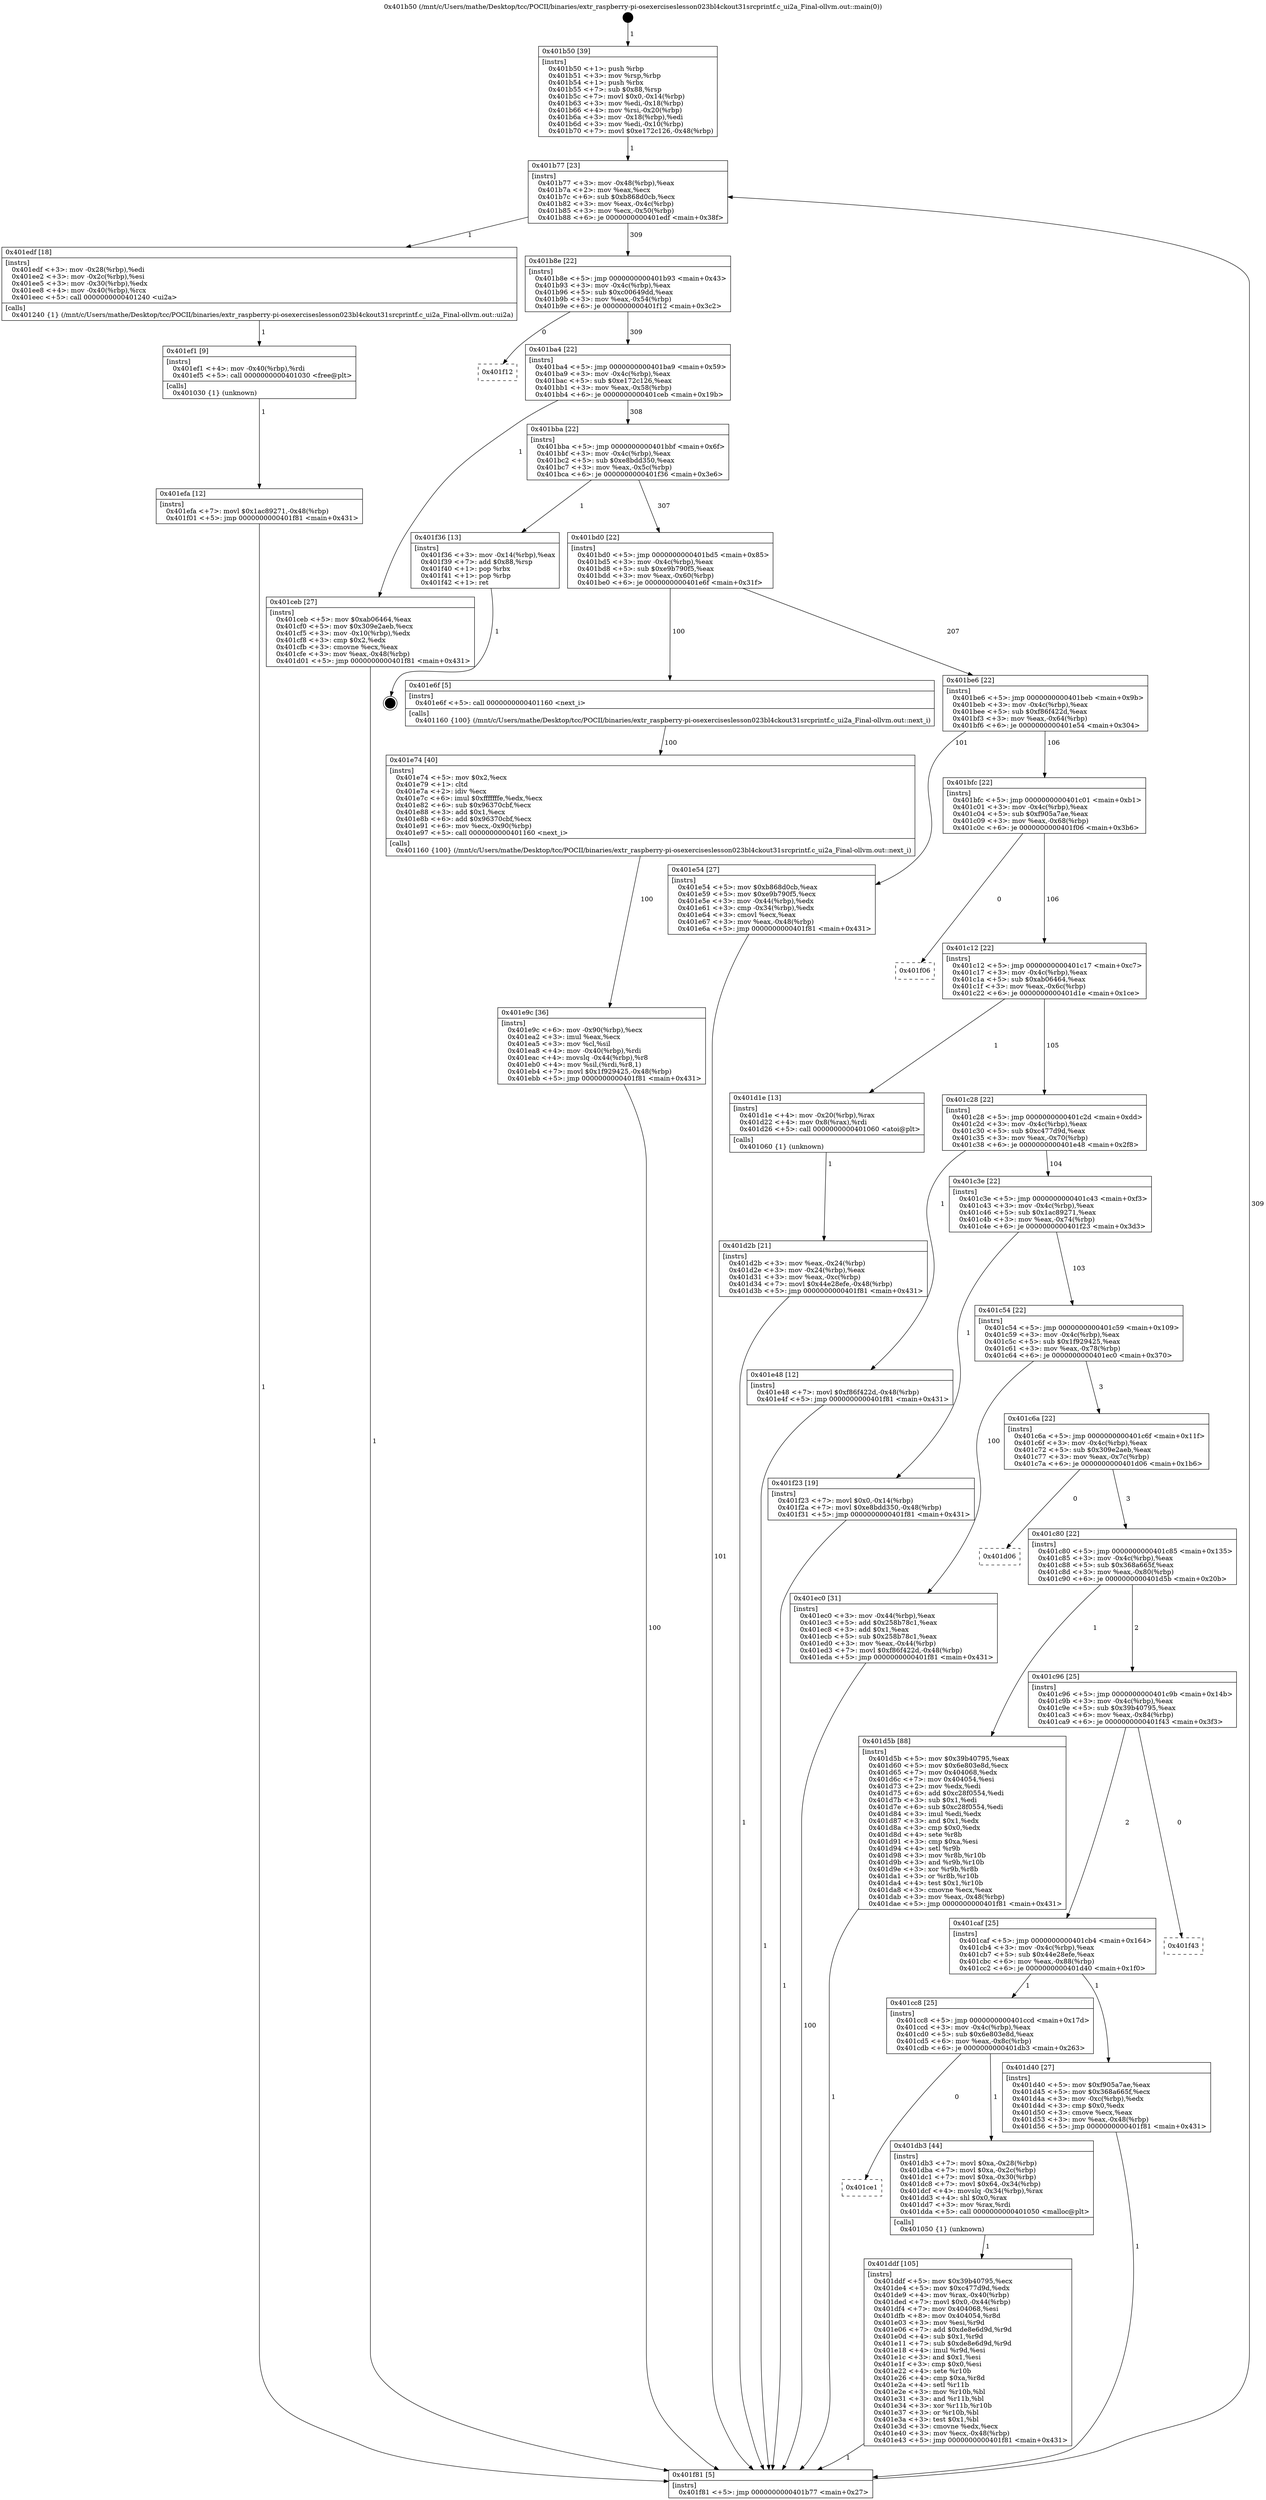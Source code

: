 digraph "0x401b50" {
  label = "0x401b50 (/mnt/c/Users/mathe/Desktop/tcc/POCII/binaries/extr_raspberry-pi-osexerciseslesson023bl4ckout31srcprintf.c_ui2a_Final-ollvm.out::main(0))"
  labelloc = "t"
  node[shape=record]

  Entry [label="",width=0.3,height=0.3,shape=circle,fillcolor=black,style=filled]
  "0x401b77" [label="{
     0x401b77 [23]\l
     | [instrs]\l
     &nbsp;&nbsp;0x401b77 \<+3\>: mov -0x48(%rbp),%eax\l
     &nbsp;&nbsp;0x401b7a \<+2\>: mov %eax,%ecx\l
     &nbsp;&nbsp;0x401b7c \<+6\>: sub $0xb868d0cb,%ecx\l
     &nbsp;&nbsp;0x401b82 \<+3\>: mov %eax,-0x4c(%rbp)\l
     &nbsp;&nbsp;0x401b85 \<+3\>: mov %ecx,-0x50(%rbp)\l
     &nbsp;&nbsp;0x401b88 \<+6\>: je 0000000000401edf \<main+0x38f\>\l
  }"]
  "0x401edf" [label="{
     0x401edf [18]\l
     | [instrs]\l
     &nbsp;&nbsp;0x401edf \<+3\>: mov -0x28(%rbp),%edi\l
     &nbsp;&nbsp;0x401ee2 \<+3\>: mov -0x2c(%rbp),%esi\l
     &nbsp;&nbsp;0x401ee5 \<+3\>: mov -0x30(%rbp),%edx\l
     &nbsp;&nbsp;0x401ee8 \<+4\>: mov -0x40(%rbp),%rcx\l
     &nbsp;&nbsp;0x401eec \<+5\>: call 0000000000401240 \<ui2a\>\l
     | [calls]\l
     &nbsp;&nbsp;0x401240 \{1\} (/mnt/c/Users/mathe/Desktop/tcc/POCII/binaries/extr_raspberry-pi-osexerciseslesson023bl4ckout31srcprintf.c_ui2a_Final-ollvm.out::ui2a)\l
  }"]
  "0x401b8e" [label="{
     0x401b8e [22]\l
     | [instrs]\l
     &nbsp;&nbsp;0x401b8e \<+5\>: jmp 0000000000401b93 \<main+0x43\>\l
     &nbsp;&nbsp;0x401b93 \<+3\>: mov -0x4c(%rbp),%eax\l
     &nbsp;&nbsp;0x401b96 \<+5\>: sub $0xc00649dd,%eax\l
     &nbsp;&nbsp;0x401b9b \<+3\>: mov %eax,-0x54(%rbp)\l
     &nbsp;&nbsp;0x401b9e \<+6\>: je 0000000000401f12 \<main+0x3c2\>\l
  }"]
  Exit [label="",width=0.3,height=0.3,shape=circle,fillcolor=black,style=filled,peripheries=2]
  "0x401f12" [label="{
     0x401f12\l
  }", style=dashed]
  "0x401ba4" [label="{
     0x401ba4 [22]\l
     | [instrs]\l
     &nbsp;&nbsp;0x401ba4 \<+5\>: jmp 0000000000401ba9 \<main+0x59\>\l
     &nbsp;&nbsp;0x401ba9 \<+3\>: mov -0x4c(%rbp),%eax\l
     &nbsp;&nbsp;0x401bac \<+5\>: sub $0xe172c126,%eax\l
     &nbsp;&nbsp;0x401bb1 \<+3\>: mov %eax,-0x58(%rbp)\l
     &nbsp;&nbsp;0x401bb4 \<+6\>: je 0000000000401ceb \<main+0x19b\>\l
  }"]
  "0x401efa" [label="{
     0x401efa [12]\l
     | [instrs]\l
     &nbsp;&nbsp;0x401efa \<+7\>: movl $0x1ac89271,-0x48(%rbp)\l
     &nbsp;&nbsp;0x401f01 \<+5\>: jmp 0000000000401f81 \<main+0x431\>\l
  }"]
  "0x401ceb" [label="{
     0x401ceb [27]\l
     | [instrs]\l
     &nbsp;&nbsp;0x401ceb \<+5\>: mov $0xab06464,%eax\l
     &nbsp;&nbsp;0x401cf0 \<+5\>: mov $0x309e2aeb,%ecx\l
     &nbsp;&nbsp;0x401cf5 \<+3\>: mov -0x10(%rbp),%edx\l
     &nbsp;&nbsp;0x401cf8 \<+3\>: cmp $0x2,%edx\l
     &nbsp;&nbsp;0x401cfb \<+3\>: cmovne %ecx,%eax\l
     &nbsp;&nbsp;0x401cfe \<+3\>: mov %eax,-0x48(%rbp)\l
     &nbsp;&nbsp;0x401d01 \<+5\>: jmp 0000000000401f81 \<main+0x431\>\l
  }"]
  "0x401bba" [label="{
     0x401bba [22]\l
     | [instrs]\l
     &nbsp;&nbsp;0x401bba \<+5\>: jmp 0000000000401bbf \<main+0x6f\>\l
     &nbsp;&nbsp;0x401bbf \<+3\>: mov -0x4c(%rbp),%eax\l
     &nbsp;&nbsp;0x401bc2 \<+5\>: sub $0xe8bdd350,%eax\l
     &nbsp;&nbsp;0x401bc7 \<+3\>: mov %eax,-0x5c(%rbp)\l
     &nbsp;&nbsp;0x401bca \<+6\>: je 0000000000401f36 \<main+0x3e6\>\l
  }"]
  "0x401f81" [label="{
     0x401f81 [5]\l
     | [instrs]\l
     &nbsp;&nbsp;0x401f81 \<+5\>: jmp 0000000000401b77 \<main+0x27\>\l
  }"]
  "0x401b50" [label="{
     0x401b50 [39]\l
     | [instrs]\l
     &nbsp;&nbsp;0x401b50 \<+1\>: push %rbp\l
     &nbsp;&nbsp;0x401b51 \<+3\>: mov %rsp,%rbp\l
     &nbsp;&nbsp;0x401b54 \<+1\>: push %rbx\l
     &nbsp;&nbsp;0x401b55 \<+7\>: sub $0x88,%rsp\l
     &nbsp;&nbsp;0x401b5c \<+7\>: movl $0x0,-0x14(%rbp)\l
     &nbsp;&nbsp;0x401b63 \<+3\>: mov %edi,-0x18(%rbp)\l
     &nbsp;&nbsp;0x401b66 \<+4\>: mov %rsi,-0x20(%rbp)\l
     &nbsp;&nbsp;0x401b6a \<+3\>: mov -0x18(%rbp),%edi\l
     &nbsp;&nbsp;0x401b6d \<+3\>: mov %edi,-0x10(%rbp)\l
     &nbsp;&nbsp;0x401b70 \<+7\>: movl $0xe172c126,-0x48(%rbp)\l
  }"]
  "0x401ef1" [label="{
     0x401ef1 [9]\l
     | [instrs]\l
     &nbsp;&nbsp;0x401ef1 \<+4\>: mov -0x40(%rbp),%rdi\l
     &nbsp;&nbsp;0x401ef5 \<+5\>: call 0000000000401030 \<free@plt\>\l
     | [calls]\l
     &nbsp;&nbsp;0x401030 \{1\} (unknown)\l
  }"]
  "0x401f36" [label="{
     0x401f36 [13]\l
     | [instrs]\l
     &nbsp;&nbsp;0x401f36 \<+3\>: mov -0x14(%rbp),%eax\l
     &nbsp;&nbsp;0x401f39 \<+7\>: add $0x88,%rsp\l
     &nbsp;&nbsp;0x401f40 \<+1\>: pop %rbx\l
     &nbsp;&nbsp;0x401f41 \<+1\>: pop %rbp\l
     &nbsp;&nbsp;0x401f42 \<+1\>: ret\l
  }"]
  "0x401bd0" [label="{
     0x401bd0 [22]\l
     | [instrs]\l
     &nbsp;&nbsp;0x401bd0 \<+5\>: jmp 0000000000401bd5 \<main+0x85\>\l
     &nbsp;&nbsp;0x401bd5 \<+3\>: mov -0x4c(%rbp),%eax\l
     &nbsp;&nbsp;0x401bd8 \<+5\>: sub $0xe9b790f5,%eax\l
     &nbsp;&nbsp;0x401bdd \<+3\>: mov %eax,-0x60(%rbp)\l
     &nbsp;&nbsp;0x401be0 \<+6\>: je 0000000000401e6f \<main+0x31f\>\l
  }"]
  "0x401e9c" [label="{
     0x401e9c [36]\l
     | [instrs]\l
     &nbsp;&nbsp;0x401e9c \<+6\>: mov -0x90(%rbp),%ecx\l
     &nbsp;&nbsp;0x401ea2 \<+3\>: imul %eax,%ecx\l
     &nbsp;&nbsp;0x401ea5 \<+3\>: mov %cl,%sil\l
     &nbsp;&nbsp;0x401ea8 \<+4\>: mov -0x40(%rbp),%rdi\l
     &nbsp;&nbsp;0x401eac \<+4\>: movslq -0x44(%rbp),%r8\l
     &nbsp;&nbsp;0x401eb0 \<+4\>: mov %sil,(%rdi,%r8,1)\l
     &nbsp;&nbsp;0x401eb4 \<+7\>: movl $0x1f929425,-0x48(%rbp)\l
     &nbsp;&nbsp;0x401ebb \<+5\>: jmp 0000000000401f81 \<main+0x431\>\l
  }"]
  "0x401e6f" [label="{
     0x401e6f [5]\l
     | [instrs]\l
     &nbsp;&nbsp;0x401e6f \<+5\>: call 0000000000401160 \<next_i\>\l
     | [calls]\l
     &nbsp;&nbsp;0x401160 \{100\} (/mnt/c/Users/mathe/Desktop/tcc/POCII/binaries/extr_raspberry-pi-osexerciseslesson023bl4ckout31srcprintf.c_ui2a_Final-ollvm.out::next_i)\l
  }"]
  "0x401be6" [label="{
     0x401be6 [22]\l
     | [instrs]\l
     &nbsp;&nbsp;0x401be6 \<+5\>: jmp 0000000000401beb \<main+0x9b\>\l
     &nbsp;&nbsp;0x401beb \<+3\>: mov -0x4c(%rbp),%eax\l
     &nbsp;&nbsp;0x401bee \<+5\>: sub $0xf86f422d,%eax\l
     &nbsp;&nbsp;0x401bf3 \<+3\>: mov %eax,-0x64(%rbp)\l
     &nbsp;&nbsp;0x401bf6 \<+6\>: je 0000000000401e54 \<main+0x304\>\l
  }"]
  "0x401e74" [label="{
     0x401e74 [40]\l
     | [instrs]\l
     &nbsp;&nbsp;0x401e74 \<+5\>: mov $0x2,%ecx\l
     &nbsp;&nbsp;0x401e79 \<+1\>: cltd\l
     &nbsp;&nbsp;0x401e7a \<+2\>: idiv %ecx\l
     &nbsp;&nbsp;0x401e7c \<+6\>: imul $0xfffffffe,%edx,%ecx\l
     &nbsp;&nbsp;0x401e82 \<+6\>: sub $0x96370cbf,%ecx\l
     &nbsp;&nbsp;0x401e88 \<+3\>: add $0x1,%ecx\l
     &nbsp;&nbsp;0x401e8b \<+6\>: add $0x96370cbf,%ecx\l
     &nbsp;&nbsp;0x401e91 \<+6\>: mov %ecx,-0x90(%rbp)\l
     &nbsp;&nbsp;0x401e97 \<+5\>: call 0000000000401160 \<next_i\>\l
     | [calls]\l
     &nbsp;&nbsp;0x401160 \{100\} (/mnt/c/Users/mathe/Desktop/tcc/POCII/binaries/extr_raspberry-pi-osexerciseslesson023bl4ckout31srcprintf.c_ui2a_Final-ollvm.out::next_i)\l
  }"]
  "0x401e54" [label="{
     0x401e54 [27]\l
     | [instrs]\l
     &nbsp;&nbsp;0x401e54 \<+5\>: mov $0xb868d0cb,%eax\l
     &nbsp;&nbsp;0x401e59 \<+5\>: mov $0xe9b790f5,%ecx\l
     &nbsp;&nbsp;0x401e5e \<+3\>: mov -0x44(%rbp),%edx\l
     &nbsp;&nbsp;0x401e61 \<+3\>: cmp -0x34(%rbp),%edx\l
     &nbsp;&nbsp;0x401e64 \<+3\>: cmovl %ecx,%eax\l
     &nbsp;&nbsp;0x401e67 \<+3\>: mov %eax,-0x48(%rbp)\l
     &nbsp;&nbsp;0x401e6a \<+5\>: jmp 0000000000401f81 \<main+0x431\>\l
  }"]
  "0x401bfc" [label="{
     0x401bfc [22]\l
     | [instrs]\l
     &nbsp;&nbsp;0x401bfc \<+5\>: jmp 0000000000401c01 \<main+0xb1\>\l
     &nbsp;&nbsp;0x401c01 \<+3\>: mov -0x4c(%rbp),%eax\l
     &nbsp;&nbsp;0x401c04 \<+5\>: sub $0xf905a7ae,%eax\l
     &nbsp;&nbsp;0x401c09 \<+3\>: mov %eax,-0x68(%rbp)\l
     &nbsp;&nbsp;0x401c0c \<+6\>: je 0000000000401f06 \<main+0x3b6\>\l
  }"]
  "0x401ddf" [label="{
     0x401ddf [105]\l
     | [instrs]\l
     &nbsp;&nbsp;0x401ddf \<+5\>: mov $0x39b40795,%ecx\l
     &nbsp;&nbsp;0x401de4 \<+5\>: mov $0xc477d9d,%edx\l
     &nbsp;&nbsp;0x401de9 \<+4\>: mov %rax,-0x40(%rbp)\l
     &nbsp;&nbsp;0x401ded \<+7\>: movl $0x0,-0x44(%rbp)\l
     &nbsp;&nbsp;0x401df4 \<+7\>: mov 0x404068,%esi\l
     &nbsp;&nbsp;0x401dfb \<+8\>: mov 0x404054,%r8d\l
     &nbsp;&nbsp;0x401e03 \<+3\>: mov %esi,%r9d\l
     &nbsp;&nbsp;0x401e06 \<+7\>: add $0xde8e6d9d,%r9d\l
     &nbsp;&nbsp;0x401e0d \<+4\>: sub $0x1,%r9d\l
     &nbsp;&nbsp;0x401e11 \<+7\>: sub $0xde8e6d9d,%r9d\l
     &nbsp;&nbsp;0x401e18 \<+4\>: imul %r9d,%esi\l
     &nbsp;&nbsp;0x401e1c \<+3\>: and $0x1,%esi\l
     &nbsp;&nbsp;0x401e1f \<+3\>: cmp $0x0,%esi\l
     &nbsp;&nbsp;0x401e22 \<+4\>: sete %r10b\l
     &nbsp;&nbsp;0x401e26 \<+4\>: cmp $0xa,%r8d\l
     &nbsp;&nbsp;0x401e2a \<+4\>: setl %r11b\l
     &nbsp;&nbsp;0x401e2e \<+3\>: mov %r10b,%bl\l
     &nbsp;&nbsp;0x401e31 \<+3\>: and %r11b,%bl\l
     &nbsp;&nbsp;0x401e34 \<+3\>: xor %r11b,%r10b\l
     &nbsp;&nbsp;0x401e37 \<+3\>: or %r10b,%bl\l
     &nbsp;&nbsp;0x401e3a \<+3\>: test $0x1,%bl\l
     &nbsp;&nbsp;0x401e3d \<+3\>: cmovne %edx,%ecx\l
     &nbsp;&nbsp;0x401e40 \<+3\>: mov %ecx,-0x48(%rbp)\l
     &nbsp;&nbsp;0x401e43 \<+5\>: jmp 0000000000401f81 \<main+0x431\>\l
  }"]
  "0x401f06" [label="{
     0x401f06\l
  }", style=dashed]
  "0x401c12" [label="{
     0x401c12 [22]\l
     | [instrs]\l
     &nbsp;&nbsp;0x401c12 \<+5\>: jmp 0000000000401c17 \<main+0xc7\>\l
     &nbsp;&nbsp;0x401c17 \<+3\>: mov -0x4c(%rbp),%eax\l
     &nbsp;&nbsp;0x401c1a \<+5\>: sub $0xab06464,%eax\l
     &nbsp;&nbsp;0x401c1f \<+3\>: mov %eax,-0x6c(%rbp)\l
     &nbsp;&nbsp;0x401c22 \<+6\>: je 0000000000401d1e \<main+0x1ce\>\l
  }"]
  "0x401ce1" [label="{
     0x401ce1\l
  }", style=dashed]
  "0x401d1e" [label="{
     0x401d1e [13]\l
     | [instrs]\l
     &nbsp;&nbsp;0x401d1e \<+4\>: mov -0x20(%rbp),%rax\l
     &nbsp;&nbsp;0x401d22 \<+4\>: mov 0x8(%rax),%rdi\l
     &nbsp;&nbsp;0x401d26 \<+5\>: call 0000000000401060 \<atoi@plt\>\l
     | [calls]\l
     &nbsp;&nbsp;0x401060 \{1\} (unknown)\l
  }"]
  "0x401c28" [label="{
     0x401c28 [22]\l
     | [instrs]\l
     &nbsp;&nbsp;0x401c28 \<+5\>: jmp 0000000000401c2d \<main+0xdd\>\l
     &nbsp;&nbsp;0x401c2d \<+3\>: mov -0x4c(%rbp),%eax\l
     &nbsp;&nbsp;0x401c30 \<+5\>: sub $0xc477d9d,%eax\l
     &nbsp;&nbsp;0x401c35 \<+3\>: mov %eax,-0x70(%rbp)\l
     &nbsp;&nbsp;0x401c38 \<+6\>: je 0000000000401e48 \<main+0x2f8\>\l
  }"]
  "0x401d2b" [label="{
     0x401d2b [21]\l
     | [instrs]\l
     &nbsp;&nbsp;0x401d2b \<+3\>: mov %eax,-0x24(%rbp)\l
     &nbsp;&nbsp;0x401d2e \<+3\>: mov -0x24(%rbp),%eax\l
     &nbsp;&nbsp;0x401d31 \<+3\>: mov %eax,-0xc(%rbp)\l
     &nbsp;&nbsp;0x401d34 \<+7\>: movl $0x44e28efe,-0x48(%rbp)\l
     &nbsp;&nbsp;0x401d3b \<+5\>: jmp 0000000000401f81 \<main+0x431\>\l
  }"]
  "0x401db3" [label="{
     0x401db3 [44]\l
     | [instrs]\l
     &nbsp;&nbsp;0x401db3 \<+7\>: movl $0xa,-0x28(%rbp)\l
     &nbsp;&nbsp;0x401dba \<+7\>: movl $0xa,-0x2c(%rbp)\l
     &nbsp;&nbsp;0x401dc1 \<+7\>: movl $0xa,-0x30(%rbp)\l
     &nbsp;&nbsp;0x401dc8 \<+7\>: movl $0x64,-0x34(%rbp)\l
     &nbsp;&nbsp;0x401dcf \<+4\>: movslq -0x34(%rbp),%rax\l
     &nbsp;&nbsp;0x401dd3 \<+4\>: shl $0x0,%rax\l
     &nbsp;&nbsp;0x401dd7 \<+3\>: mov %rax,%rdi\l
     &nbsp;&nbsp;0x401dda \<+5\>: call 0000000000401050 \<malloc@plt\>\l
     | [calls]\l
     &nbsp;&nbsp;0x401050 \{1\} (unknown)\l
  }"]
  "0x401e48" [label="{
     0x401e48 [12]\l
     | [instrs]\l
     &nbsp;&nbsp;0x401e48 \<+7\>: movl $0xf86f422d,-0x48(%rbp)\l
     &nbsp;&nbsp;0x401e4f \<+5\>: jmp 0000000000401f81 \<main+0x431\>\l
  }"]
  "0x401c3e" [label="{
     0x401c3e [22]\l
     | [instrs]\l
     &nbsp;&nbsp;0x401c3e \<+5\>: jmp 0000000000401c43 \<main+0xf3\>\l
     &nbsp;&nbsp;0x401c43 \<+3\>: mov -0x4c(%rbp),%eax\l
     &nbsp;&nbsp;0x401c46 \<+5\>: sub $0x1ac89271,%eax\l
     &nbsp;&nbsp;0x401c4b \<+3\>: mov %eax,-0x74(%rbp)\l
     &nbsp;&nbsp;0x401c4e \<+6\>: je 0000000000401f23 \<main+0x3d3\>\l
  }"]
  "0x401cc8" [label="{
     0x401cc8 [25]\l
     | [instrs]\l
     &nbsp;&nbsp;0x401cc8 \<+5\>: jmp 0000000000401ccd \<main+0x17d\>\l
     &nbsp;&nbsp;0x401ccd \<+3\>: mov -0x4c(%rbp),%eax\l
     &nbsp;&nbsp;0x401cd0 \<+5\>: sub $0x6e803e8d,%eax\l
     &nbsp;&nbsp;0x401cd5 \<+6\>: mov %eax,-0x8c(%rbp)\l
     &nbsp;&nbsp;0x401cdb \<+6\>: je 0000000000401db3 \<main+0x263\>\l
  }"]
  "0x401f23" [label="{
     0x401f23 [19]\l
     | [instrs]\l
     &nbsp;&nbsp;0x401f23 \<+7\>: movl $0x0,-0x14(%rbp)\l
     &nbsp;&nbsp;0x401f2a \<+7\>: movl $0xe8bdd350,-0x48(%rbp)\l
     &nbsp;&nbsp;0x401f31 \<+5\>: jmp 0000000000401f81 \<main+0x431\>\l
  }"]
  "0x401c54" [label="{
     0x401c54 [22]\l
     | [instrs]\l
     &nbsp;&nbsp;0x401c54 \<+5\>: jmp 0000000000401c59 \<main+0x109\>\l
     &nbsp;&nbsp;0x401c59 \<+3\>: mov -0x4c(%rbp),%eax\l
     &nbsp;&nbsp;0x401c5c \<+5\>: sub $0x1f929425,%eax\l
     &nbsp;&nbsp;0x401c61 \<+3\>: mov %eax,-0x78(%rbp)\l
     &nbsp;&nbsp;0x401c64 \<+6\>: je 0000000000401ec0 \<main+0x370\>\l
  }"]
  "0x401d40" [label="{
     0x401d40 [27]\l
     | [instrs]\l
     &nbsp;&nbsp;0x401d40 \<+5\>: mov $0xf905a7ae,%eax\l
     &nbsp;&nbsp;0x401d45 \<+5\>: mov $0x368a665f,%ecx\l
     &nbsp;&nbsp;0x401d4a \<+3\>: mov -0xc(%rbp),%edx\l
     &nbsp;&nbsp;0x401d4d \<+3\>: cmp $0x0,%edx\l
     &nbsp;&nbsp;0x401d50 \<+3\>: cmove %ecx,%eax\l
     &nbsp;&nbsp;0x401d53 \<+3\>: mov %eax,-0x48(%rbp)\l
     &nbsp;&nbsp;0x401d56 \<+5\>: jmp 0000000000401f81 \<main+0x431\>\l
  }"]
  "0x401ec0" [label="{
     0x401ec0 [31]\l
     | [instrs]\l
     &nbsp;&nbsp;0x401ec0 \<+3\>: mov -0x44(%rbp),%eax\l
     &nbsp;&nbsp;0x401ec3 \<+5\>: add $0x258b78c1,%eax\l
     &nbsp;&nbsp;0x401ec8 \<+3\>: add $0x1,%eax\l
     &nbsp;&nbsp;0x401ecb \<+5\>: sub $0x258b78c1,%eax\l
     &nbsp;&nbsp;0x401ed0 \<+3\>: mov %eax,-0x44(%rbp)\l
     &nbsp;&nbsp;0x401ed3 \<+7\>: movl $0xf86f422d,-0x48(%rbp)\l
     &nbsp;&nbsp;0x401eda \<+5\>: jmp 0000000000401f81 \<main+0x431\>\l
  }"]
  "0x401c6a" [label="{
     0x401c6a [22]\l
     | [instrs]\l
     &nbsp;&nbsp;0x401c6a \<+5\>: jmp 0000000000401c6f \<main+0x11f\>\l
     &nbsp;&nbsp;0x401c6f \<+3\>: mov -0x4c(%rbp),%eax\l
     &nbsp;&nbsp;0x401c72 \<+5\>: sub $0x309e2aeb,%eax\l
     &nbsp;&nbsp;0x401c77 \<+3\>: mov %eax,-0x7c(%rbp)\l
     &nbsp;&nbsp;0x401c7a \<+6\>: je 0000000000401d06 \<main+0x1b6\>\l
  }"]
  "0x401caf" [label="{
     0x401caf [25]\l
     | [instrs]\l
     &nbsp;&nbsp;0x401caf \<+5\>: jmp 0000000000401cb4 \<main+0x164\>\l
     &nbsp;&nbsp;0x401cb4 \<+3\>: mov -0x4c(%rbp),%eax\l
     &nbsp;&nbsp;0x401cb7 \<+5\>: sub $0x44e28efe,%eax\l
     &nbsp;&nbsp;0x401cbc \<+6\>: mov %eax,-0x88(%rbp)\l
     &nbsp;&nbsp;0x401cc2 \<+6\>: je 0000000000401d40 \<main+0x1f0\>\l
  }"]
  "0x401d06" [label="{
     0x401d06\l
  }", style=dashed]
  "0x401c80" [label="{
     0x401c80 [22]\l
     | [instrs]\l
     &nbsp;&nbsp;0x401c80 \<+5\>: jmp 0000000000401c85 \<main+0x135\>\l
     &nbsp;&nbsp;0x401c85 \<+3\>: mov -0x4c(%rbp),%eax\l
     &nbsp;&nbsp;0x401c88 \<+5\>: sub $0x368a665f,%eax\l
     &nbsp;&nbsp;0x401c8d \<+3\>: mov %eax,-0x80(%rbp)\l
     &nbsp;&nbsp;0x401c90 \<+6\>: je 0000000000401d5b \<main+0x20b\>\l
  }"]
  "0x401f43" [label="{
     0x401f43\l
  }", style=dashed]
  "0x401d5b" [label="{
     0x401d5b [88]\l
     | [instrs]\l
     &nbsp;&nbsp;0x401d5b \<+5\>: mov $0x39b40795,%eax\l
     &nbsp;&nbsp;0x401d60 \<+5\>: mov $0x6e803e8d,%ecx\l
     &nbsp;&nbsp;0x401d65 \<+7\>: mov 0x404068,%edx\l
     &nbsp;&nbsp;0x401d6c \<+7\>: mov 0x404054,%esi\l
     &nbsp;&nbsp;0x401d73 \<+2\>: mov %edx,%edi\l
     &nbsp;&nbsp;0x401d75 \<+6\>: add $0xc28f0554,%edi\l
     &nbsp;&nbsp;0x401d7b \<+3\>: sub $0x1,%edi\l
     &nbsp;&nbsp;0x401d7e \<+6\>: sub $0xc28f0554,%edi\l
     &nbsp;&nbsp;0x401d84 \<+3\>: imul %edi,%edx\l
     &nbsp;&nbsp;0x401d87 \<+3\>: and $0x1,%edx\l
     &nbsp;&nbsp;0x401d8a \<+3\>: cmp $0x0,%edx\l
     &nbsp;&nbsp;0x401d8d \<+4\>: sete %r8b\l
     &nbsp;&nbsp;0x401d91 \<+3\>: cmp $0xa,%esi\l
     &nbsp;&nbsp;0x401d94 \<+4\>: setl %r9b\l
     &nbsp;&nbsp;0x401d98 \<+3\>: mov %r8b,%r10b\l
     &nbsp;&nbsp;0x401d9b \<+3\>: and %r9b,%r10b\l
     &nbsp;&nbsp;0x401d9e \<+3\>: xor %r9b,%r8b\l
     &nbsp;&nbsp;0x401da1 \<+3\>: or %r8b,%r10b\l
     &nbsp;&nbsp;0x401da4 \<+4\>: test $0x1,%r10b\l
     &nbsp;&nbsp;0x401da8 \<+3\>: cmovne %ecx,%eax\l
     &nbsp;&nbsp;0x401dab \<+3\>: mov %eax,-0x48(%rbp)\l
     &nbsp;&nbsp;0x401dae \<+5\>: jmp 0000000000401f81 \<main+0x431\>\l
  }"]
  "0x401c96" [label="{
     0x401c96 [25]\l
     | [instrs]\l
     &nbsp;&nbsp;0x401c96 \<+5\>: jmp 0000000000401c9b \<main+0x14b\>\l
     &nbsp;&nbsp;0x401c9b \<+3\>: mov -0x4c(%rbp),%eax\l
     &nbsp;&nbsp;0x401c9e \<+5\>: sub $0x39b40795,%eax\l
     &nbsp;&nbsp;0x401ca3 \<+6\>: mov %eax,-0x84(%rbp)\l
     &nbsp;&nbsp;0x401ca9 \<+6\>: je 0000000000401f43 \<main+0x3f3\>\l
  }"]
  Entry -> "0x401b50" [label=" 1"]
  "0x401b77" -> "0x401edf" [label=" 1"]
  "0x401b77" -> "0x401b8e" [label=" 309"]
  "0x401f36" -> Exit [label=" 1"]
  "0x401b8e" -> "0x401f12" [label=" 0"]
  "0x401b8e" -> "0x401ba4" [label=" 309"]
  "0x401f23" -> "0x401f81" [label=" 1"]
  "0x401ba4" -> "0x401ceb" [label=" 1"]
  "0x401ba4" -> "0x401bba" [label=" 308"]
  "0x401ceb" -> "0x401f81" [label=" 1"]
  "0x401b50" -> "0x401b77" [label=" 1"]
  "0x401f81" -> "0x401b77" [label=" 309"]
  "0x401efa" -> "0x401f81" [label=" 1"]
  "0x401bba" -> "0x401f36" [label=" 1"]
  "0x401bba" -> "0x401bd0" [label=" 307"]
  "0x401ef1" -> "0x401efa" [label=" 1"]
  "0x401bd0" -> "0x401e6f" [label=" 100"]
  "0x401bd0" -> "0x401be6" [label=" 207"]
  "0x401edf" -> "0x401ef1" [label=" 1"]
  "0x401be6" -> "0x401e54" [label=" 101"]
  "0x401be6" -> "0x401bfc" [label=" 106"]
  "0x401ec0" -> "0x401f81" [label=" 100"]
  "0x401bfc" -> "0x401f06" [label=" 0"]
  "0x401bfc" -> "0x401c12" [label=" 106"]
  "0x401e9c" -> "0x401f81" [label=" 100"]
  "0x401c12" -> "0x401d1e" [label=" 1"]
  "0x401c12" -> "0x401c28" [label=" 105"]
  "0x401d1e" -> "0x401d2b" [label=" 1"]
  "0x401d2b" -> "0x401f81" [label=" 1"]
  "0x401e74" -> "0x401e9c" [label=" 100"]
  "0x401c28" -> "0x401e48" [label=" 1"]
  "0x401c28" -> "0x401c3e" [label=" 104"]
  "0x401e6f" -> "0x401e74" [label=" 100"]
  "0x401c3e" -> "0x401f23" [label=" 1"]
  "0x401c3e" -> "0x401c54" [label=" 103"]
  "0x401e48" -> "0x401f81" [label=" 1"]
  "0x401c54" -> "0x401ec0" [label=" 100"]
  "0x401c54" -> "0x401c6a" [label=" 3"]
  "0x401ddf" -> "0x401f81" [label=" 1"]
  "0x401c6a" -> "0x401d06" [label=" 0"]
  "0x401c6a" -> "0x401c80" [label=" 3"]
  "0x401cc8" -> "0x401ce1" [label=" 0"]
  "0x401c80" -> "0x401d5b" [label=" 1"]
  "0x401c80" -> "0x401c96" [label=" 2"]
  "0x401cc8" -> "0x401db3" [label=" 1"]
  "0x401c96" -> "0x401f43" [label=" 0"]
  "0x401c96" -> "0x401caf" [label=" 2"]
  "0x401db3" -> "0x401ddf" [label=" 1"]
  "0x401caf" -> "0x401d40" [label=" 1"]
  "0x401caf" -> "0x401cc8" [label=" 1"]
  "0x401d40" -> "0x401f81" [label=" 1"]
  "0x401d5b" -> "0x401f81" [label=" 1"]
  "0x401e54" -> "0x401f81" [label=" 101"]
}
